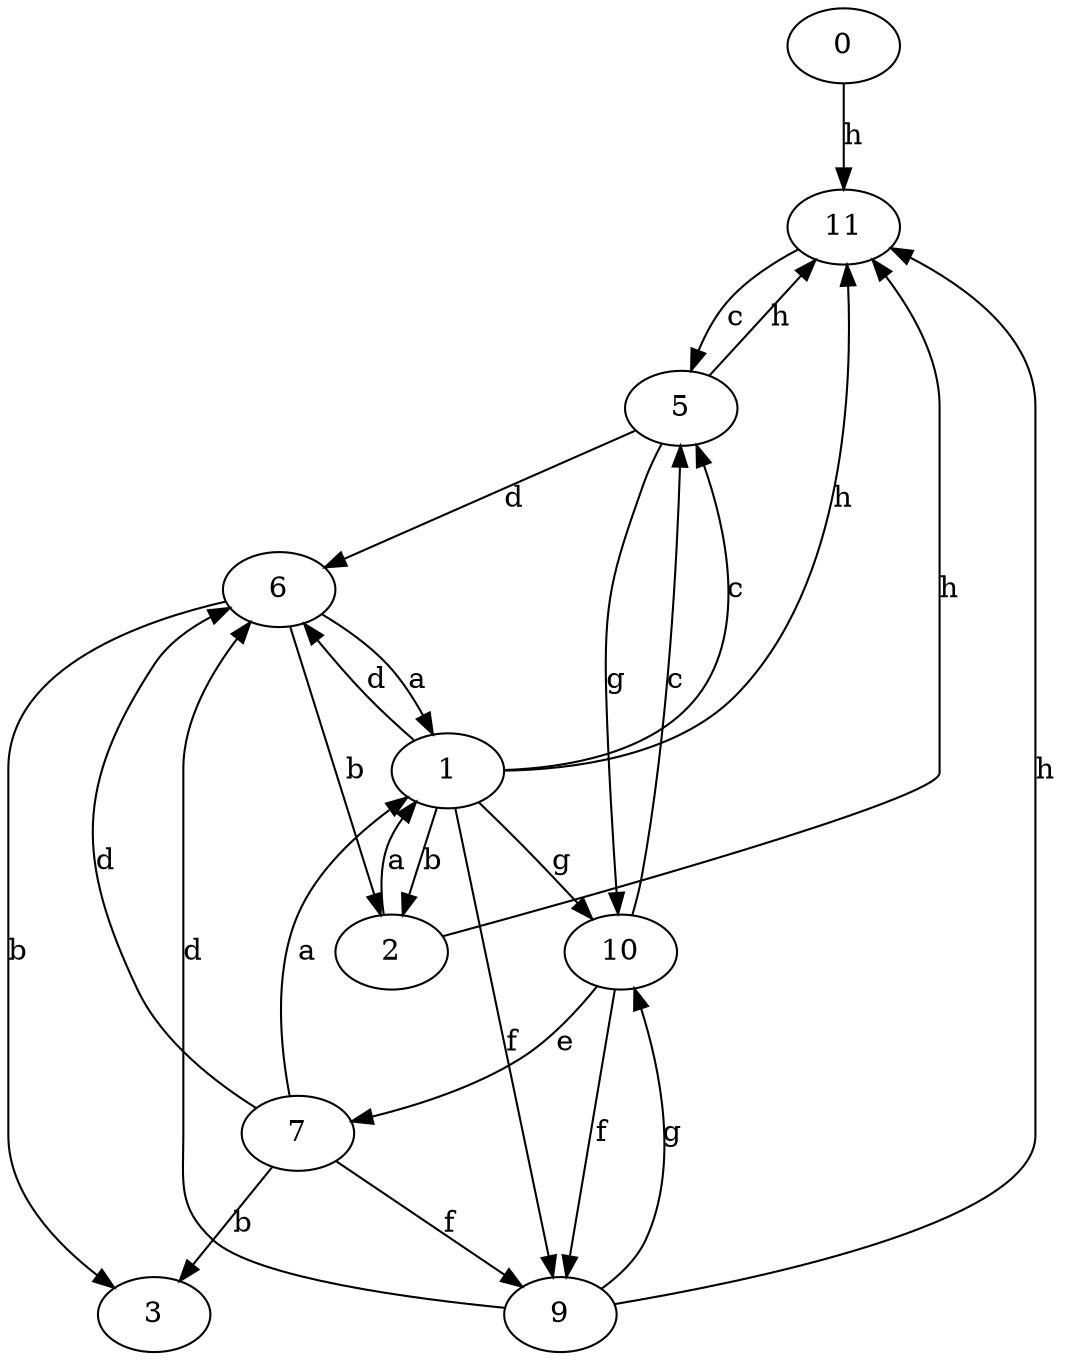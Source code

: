 strict digraph  {
0;
1;
2;
3;
5;
6;
7;
9;
10;
11;
0 -> 11  [label=h];
1 -> 2  [label=b];
1 -> 5  [label=c];
1 -> 6  [label=d];
1 -> 9  [label=f];
1 -> 10  [label=g];
1 -> 11  [label=h];
2 -> 1  [label=a];
2 -> 11  [label=h];
5 -> 6  [label=d];
5 -> 10  [label=g];
5 -> 11  [label=h];
6 -> 1  [label=a];
6 -> 2  [label=b];
6 -> 3  [label=b];
7 -> 1  [label=a];
7 -> 3  [label=b];
7 -> 6  [label=d];
7 -> 9  [label=f];
9 -> 6  [label=d];
9 -> 10  [label=g];
9 -> 11  [label=h];
10 -> 5  [label=c];
10 -> 7  [label=e];
10 -> 9  [label=f];
11 -> 5  [label=c];
}
